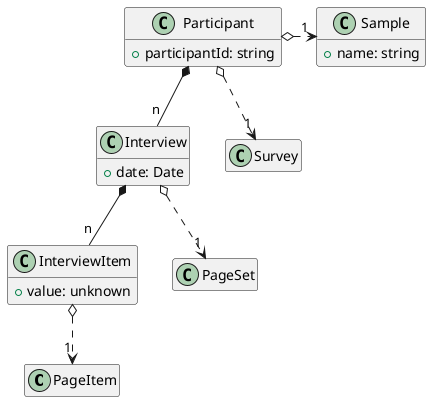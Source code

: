 @startuml participant
class PageItem {}
class InterviewItem {
    +value: unknown
}
class PageSet {}
class Interview {
    +date: Date
}
class Sample {
    +name: string
}
class Survey {}
class Participant {
    +participantId: string
}
InterviewItem o..> "1" PageItem
Interview o..> "1" PageSet
Participant o..> "1" Survey
Participant o.r.> "1" Sample
Interview *-- "n" InterviewItem
Participant *-- "n" Interview
hide methods
hide Survey members
hide PageSet members
hide PageItem members
@enduml